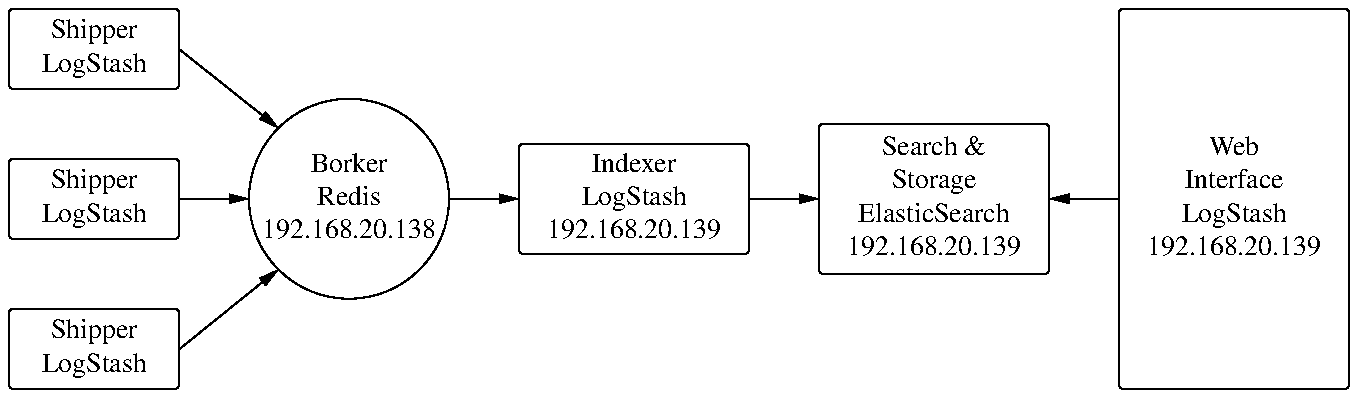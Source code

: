 .PS

define shipper {
	box wid $1 ht $2 rad $3 "Shipper" "LogStash";
}

[
	shipper(0.85,0.4,0.02);
]

[
	shipper(0.85,0.4,0.02);
] with .n at last [].s - (0,0.35);

[
	shipper(0.85,0.4,0.02);
] with .n at last [].s - (0,0.35);

Broker: circle rad 0.5 "Borker" "Redis" "192.168.20.138" with .w at 2nd [].e + (0.35,0);

move right 0.35;

Indexer: box wid 1.15 ht 0.55 rad 0.02 "Indexer" "LogStash" "192.168.20.139";

move same;

Elastic: box wid 1.15 ht 0.75 rad 0.02 "Search &" "Storage" "ElasticSearch" "192.168.20.139";

move same;

Kibana: box wid 1.15 ht 1.9 rad 0.02 "Web" "Interface" "LogStash" "192.168.20.139";

line -> from 1st [].e to Broker.nw;
line -> from 2nd [].e to Broker.w;
line -> from last [].e to Broker.sw;
line -> from Broker.e to Indexer.w;
line -> from Indexer.e to Elastic.w;
line -> from Kibana.w to Elastic.e;
.PE